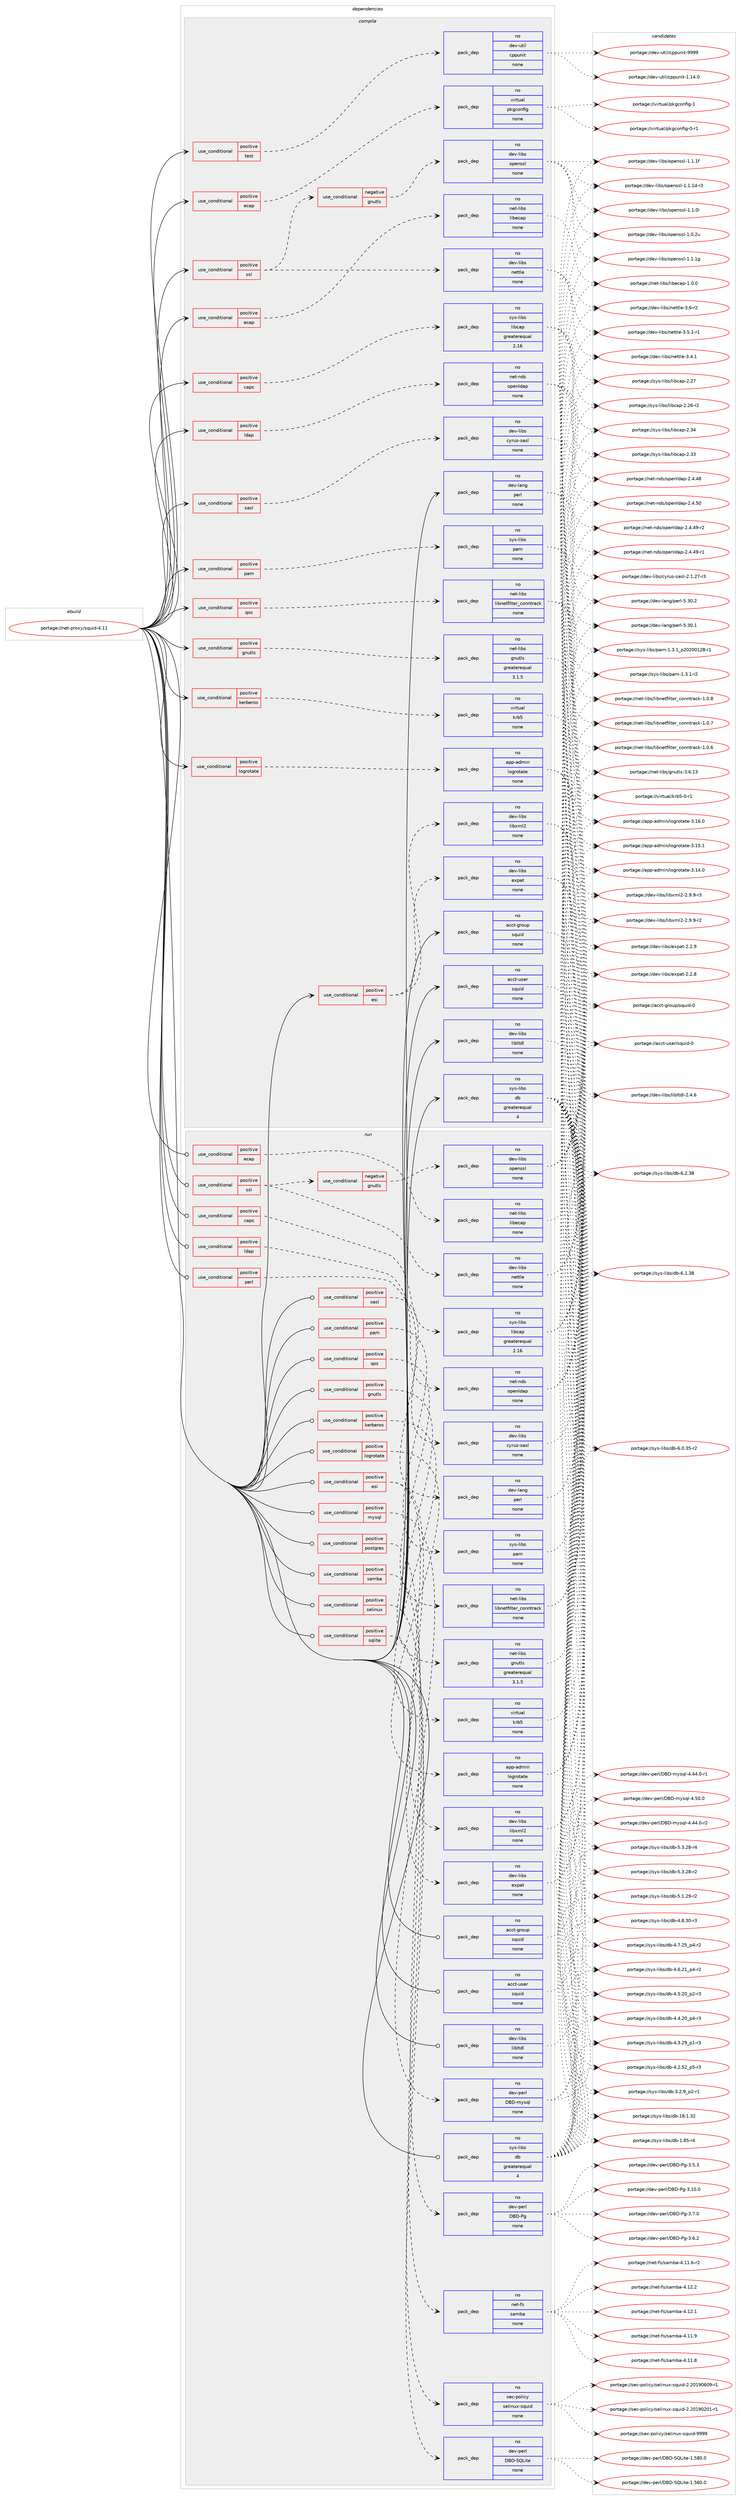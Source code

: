 digraph prolog {

# *************
# Graph options
# *************

newrank=true;
concentrate=true;
compound=true;
graph [rankdir=LR,fontname=Helvetica,fontsize=10,ranksep=1.5];#, ranksep=2.5, nodesep=0.2];
edge  [arrowhead=vee];
node  [fontname=Helvetica,fontsize=10];

# **********
# The ebuild
# **********

subgraph cluster_leftcol {
color=gray;
rank=same;
label=<<i>ebuild</i>>;
id [label="portage://net-proxy/squid-4.11", color=red, width=4, href="../net-proxy/squid-4.11.svg"];
}

# ****************
# The dependencies
# ****************

subgraph cluster_midcol {
color=gray;
label=<<i>dependencies</i>>;
subgraph cluster_compile {
fillcolor="#eeeeee";
style=filled;
label=<<i>compile</i>>;
subgraph cond911 {
dependency7252 [label=<<TABLE BORDER="0" CELLBORDER="1" CELLSPACING="0" CELLPADDING="4"><TR><TD ROWSPAN="3" CELLPADDING="10">use_conditional</TD></TR><TR><TD>positive</TD></TR><TR><TD>caps</TD></TR></TABLE>>, shape=none, color=red];
subgraph pack6237 {
dependency7253 [label=<<TABLE BORDER="0" CELLBORDER="1" CELLSPACING="0" CELLPADDING="4" WIDTH="220"><TR><TD ROWSPAN="6" CELLPADDING="30">pack_dep</TD></TR><TR><TD WIDTH="110">no</TD></TR><TR><TD>sys-libs</TD></TR><TR><TD>libcap</TD></TR><TR><TD>greaterequal</TD></TR><TR><TD>2.16</TD></TR></TABLE>>, shape=none, color=blue];
}
dependency7252:e -> dependency7253:w [weight=20,style="dashed",arrowhead="vee"];
}
id:e -> dependency7252:w [weight=20,style="solid",arrowhead="vee"];
subgraph cond912 {
dependency7254 [label=<<TABLE BORDER="0" CELLBORDER="1" CELLSPACING="0" CELLPADDING="4"><TR><TD ROWSPAN="3" CELLPADDING="10">use_conditional</TD></TR><TR><TD>positive</TD></TR><TR><TD>ecap</TD></TR></TABLE>>, shape=none, color=red];
subgraph pack6238 {
dependency7255 [label=<<TABLE BORDER="0" CELLBORDER="1" CELLSPACING="0" CELLPADDING="4" WIDTH="220"><TR><TD ROWSPAN="6" CELLPADDING="30">pack_dep</TD></TR><TR><TD WIDTH="110">no</TD></TR><TR><TD>net-libs</TD></TR><TR><TD>libecap</TD></TR><TR><TD>none</TD></TR><TR><TD></TD></TR></TABLE>>, shape=none, color=blue];
}
dependency7254:e -> dependency7255:w [weight=20,style="dashed",arrowhead="vee"];
}
id:e -> dependency7254:w [weight=20,style="solid",arrowhead="vee"];
subgraph cond913 {
dependency7256 [label=<<TABLE BORDER="0" CELLBORDER="1" CELLSPACING="0" CELLPADDING="4"><TR><TD ROWSPAN="3" CELLPADDING="10">use_conditional</TD></TR><TR><TD>positive</TD></TR><TR><TD>ecap</TD></TR></TABLE>>, shape=none, color=red];
subgraph pack6239 {
dependency7257 [label=<<TABLE BORDER="0" CELLBORDER="1" CELLSPACING="0" CELLPADDING="4" WIDTH="220"><TR><TD ROWSPAN="6" CELLPADDING="30">pack_dep</TD></TR><TR><TD WIDTH="110">no</TD></TR><TR><TD>virtual</TD></TR><TR><TD>pkgconfig</TD></TR><TR><TD>none</TD></TR><TR><TD></TD></TR></TABLE>>, shape=none, color=blue];
}
dependency7256:e -> dependency7257:w [weight=20,style="dashed",arrowhead="vee"];
}
id:e -> dependency7256:w [weight=20,style="solid",arrowhead="vee"];
subgraph cond914 {
dependency7258 [label=<<TABLE BORDER="0" CELLBORDER="1" CELLSPACING="0" CELLPADDING="4"><TR><TD ROWSPAN="3" CELLPADDING="10">use_conditional</TD></TR><TR><TD>positive</TD></TR><TR><TD>esi</TD></TR></TABLE>>, shape=none, color=red];
subgraph pack6240 {
dependency7259 [label=<<TABLE BORDER="0" CELLBORDER="1" CELLSPACING="0" CELLPADDING="4" WIDTH="220"><TR><TD ROWSPAN="6" CELLPADDING="30">pack_dep</TD></TR><TR><TD WIDTH="110">no</TD></TR><TR><TD>dev-libs</TD></TR><TR><TD>expat</TD></TR><TR><TD>none</TD></TR><TR><TD></TD></TR></TABLE>>, shape=none, color=blue];
}
dependency7258:e -> dependency7259:w [weight=20,style="dashed",arrowhead="vee"];
subgraph pack6241 {
dependency7260 [label=<<TABLE BORDER="0" CELLBORDER="1" CELLSPACING="0" CELLPADDING="4" WIDTH="220"><TR><TD ROWSPAN="6" CELLPADDING="30">pack_dep</TD></TR><TR><TD WIDTH="110">no</TD></TR><TR><TD>dev-libs</TD></TR><TR><TD>libxml2</TD></TR><TR><TD>none</TD></TR><TR><TD></TD></TR></TABLE>>, shape=none, color=blue];
}
dependency7258:e -> dependency7260:w [weight=20,style="dashed",arrowhead="vee"];
}
id:e -> dependency7258:w [weight=20,style="solid",arrowhead="vee"];
subgraph cond915 {
dependency7261 [label=<<TABLE BORDER="0" CELLBORDER="1" CELLSPACING="0" CELLPADDING="4"><TR><TD ROWSPAN="3" CELLPADDING="10">use_conditional</TD></TR><TR><TD>positive</TD></TR><TR><TD>gnutls</TD></TR></TABLE>>, shape=none, color=red];
subgraph pack6242 {
dependency7262 [label=<<TABLE BORDER="0" CELLBORDER="1" CELLSPACING="0" CELLPADDING="4" WIDTH="220"><TR><TD ROWSPAN="6" CELLPADDING="30">pack_dep</TD></TR><TR><TD WIDTH="110">no</TD></TR><TR><TD>net-libs</TD></TR><TR><TD>gnutls</TD></TR><TR><TD>greaterequal</TD></TR><TR><TD>3.1.5</TD></TR></TABLE>>, shape=none, color=blue];
}
dependency7261:e -> dependency7262:w [weight=20,style="dashed",arrowhead="vee"];
}
id:e -> dependency7261:w [weight=20,style="solid",arrowhead="vee"];
subgraph cond916 {
dependency7263 [label=<<TABLE BORDER="0" CELLBORDER="1" CELLSPACING="0" CELLPADDING="4"><TR><TD ROWSPAN="3" CELLPADDING="10">use_conditional</TD></TR><TR><TD>positive</TD></TR><TR><TD>kerberos</TD></TR></TABLE>>, shape=none, color=red];
subgraph pack6243 {
dependency7264 [label=<<TABLE BORDER="0" CELLBORDER="1" CELLSPACING="0" CELLPADDING="4" WIDTH="220"><TR><TD ROWSPAN="6" CELLPADDING="30">pack_dep</TD></TR><TR><TD WIDTH="110">no</TD></TR><TR><TD>virtual</TD></TR><TR><TD>krb5</TD></TR><TR><TD>none</TD></TR><TR><TD></TD></TR></TABLE>>, shape=none, color=blue];
}
dependency7263:e -> dependency7264:w [weight=20,style="dashed",arrowhead="vee"];
}
id:e -> dependency7263:w [weight=20,style="solid",arrowhead="vee"];
subgraph cond917 {
dependency7265 [label=<<TABLE BORDER="0" CELLBORDER="1" CELLSPACING="0" CELLPADDING="4"><TR><TD ROWSPAN="3" CELLPADDING="10">use_conditional</TD></TR><TR><TD>positive</TD></TR><TR><TD>ldap</TD></TR></TABLE>>, shape=none, color=red];
subgraph pack6244 {
dependency7266 [label=<<TABLE BORDER="0" CELLBORDER="1" CELLSPACING="0" CELLPADDING="4" WIDTH="220"><TR><TD ROWSPAN="6" CELLPADDING="30">pack_dep</TD></TR><TR><TD WIDTH="110">no</TD></TR><TR><TD>net-nds</TD></TR><TR><TD>openldap</TD></TR><TR><TD>none</TD></TR><TR><TD></TD></TR></TABLE>>, shape=none, color=blue];
}
dependency7265:e -> dependency7266:w [weight=20,style="dashed",arrowhead="vee"];
}
id:e -> dependency7265:w [weight=20,style="solid",arrowhead="vee"];
subgraph cond918 {
dependency7267 [label=<<TABLE BORDER="0" CELLBORDER="1" CELLSPACING="0" CELLPADDING="4"><TR><TD ROWSPAN="3" CELLPADDING="10">use_conditional</TD></TR><TR><TD>positive</TD></TR><TR><TD>logrotate</TD></TR></TABLE>>, shape=none, color=red];
subgraph pack6245 {
dependency7268 [label=<<TABLE BORDER="0" CELLBORDER="1" CELLSPACING="0" CELLPADDING="4" WIDTH="220"><TR><TD ROWSPAN="6" CELLPADDING="30">pack_dep</TD></TR><TR><TD WIDTH="110">no</TD></TR><TR><TD>app-admin</TD></TR><TR><TD>logrotate</TD></TR><TR><TD>none</TD></TR><TR><TD></TD></TR></TABLE>>, shape=none, color=blue];
}
dependency7267:e -> dependency7268:w [weight=20,style="dashed",arrowhead="vee"];
}
id:e -> dependency7267:w [weight=20,style="solid",arrowhead="vee"];
subgraph cond919 {
dependency7269 [label=<<TABLE BORDER="0" CELLBORDER="1" CELLSPACING="0" CELLPADDING="4"><TR><TD ROWSPAN="3" CELLPADDING="10">use_conditional</TD></TR><TR><TD>positive</TD></TR><TR><TD>pam</TD></TR></TABLE>>, shape=none, color=red];
subgraph pack6246 {
dependency7270 [label=<<TABLE BORDER="0" CELLBORDER="1" CELLSPACING="0" CELLPADDING="4" WIDTH="220"><TR><TD ROWSPAN="6" CELLPADDING="30">pack_dep</TD></TR><TR><TD WIDTH="110">no</TD></TR><TR><TD>sys-libs</TD></TR><TR><TD>pam</TD></TR><TR><TD>none</TD></TR><TR><TD></TD></TR></TABLE>>, shape=none, color=blue];
}
dependency7269:e -> dependency7270:w [weight=20,style="dashed",arrowhead="vee"];
}
id:e -> dependency7269:w [weight=20,style="solid",arrowhead="vee"];
subgraph cond920 {
dependency7271 [label=<<TABLE BORDER="0" CELLBORDER="1" CELLSPACING="0" CELLPADDING="4"><TR><TD ROWSPAN="3" CELLPADDING="10">use_conditional</TD></TR><TR><TD>positive</TD></TR><TR><TD>qos</TD></TR></TABLE>>, shape=none, color=red];
subgraph pack6247 {
dependency7272 [label=<<TABLE BORDER="0" CELLBORDER="1" CELLSPACING="0" CELLPADDING="4" WIDTH="220"><TR><TD ROWSPAN="6" CELLPADDING="30">pack_dep</TD></TR><TR><TD WIDTH="110">no</TD></TR><TR><TD>net-libs</TD></TR><TR><TD>libnetfilter_conntrack</TD></TR><TR><TD>none</TD></TR><TR><TD></TD></TR></TABLE>>, shape=none, color=blue];
}
dependency7271:e -> dependency7272:w [weight=20,style="dashed",arrowhead="vee"];
}
id:e -> dependency7271:w [weight=20,style="solid",arrowhead="vee"];
subgraph cond921 {
dependency7273 [label=<<TABLE BORDER="0" CELLBORDER="1" CELLSPACING="0" CELLPADDING="4"><TR><TD ROWSPAN="3" CELLPADDING="10">use_conditional</TD></TR><TR><TD>positive</TD></TR><TR><TD>sasl</TD></TR></TABLE>>, shape=none, color=red];
subgraph pack6248 {
dependency7274 [label=<<TABLE BORDER="0" CELLBORDER="1" CELLSPACING="0" CELLPADDING="4" WIDTH="220"><TR><TD ROWSPAN="6" CELLPADDING="30">pack_dep</TD></TR><TR><TD WIDTH="110">no</TD></TR><TR><TD>dev-libs</TD></TR><TR><TD>cyrus-sasl</TD></TR><TR><TD>none</TD></TR><TR><TD></TD></TR></TABLE>>, shape=none, color=blue];
}
dependency7273:e -> dependency7274:w [weight=20,style="dashed",arrowhead="vee"];
}
id:e -> dependency7273:w [weight=20,style="solid",arrowhead="vee"];
subgraph cond922 {
dependency7275 [label=<<TABLE BORDER="0" CELLBORDER="1" CELLSPACING="0" CELLPADDING="4"><TR><TD ROWSPAN="3" CELLPADDING="10">use_conditional</TD></TR><TR><TD>positive</TD></TR><TR><TD>ssl</TD></TR></TABLE>>, shape=none, color=red];
subgraph cond923 {
dependency7276 [label=<<TABLE BORDER="0" CELLBORDER="1" CELLSPACING="0" CELLPADDING="4"><TR><TD ROWSPAN="3" CELLPADDING="10">use_conditional</TD></TR><TR><TD>negative</TD></TR><TR><TD>gnutls</TD></TR></TABLE>>, shape=none, color=red];
subgraph pack6249 {
dependency7277 [label=<<TABLE BORDER="0" CELLBORDER="1" CELLSPACING="0" CELLPADDING="4" WIDTH="220"><TR><TD ROWSPAN="6" CELLPADDING="30">pack_dep</TD></TR><TR><TD WIDTH="110">no</TD></TR><TR><TD>dev-libs</TD></TR><TR><TD>openssl</TD></TR><TR><TD>none</TD></TR><TR><TD></TD></TR></TABLE>>, shape=none, color=blue];
}
dependency7276:e -> dependency7277:w [weight=20,style="dashed",arrowhead="vee"];
}
dependency7275:e -> dependency7276:w [weight=20,style="dashed",arrowhead="vee"];
subgraph pack6250 {
dependency7278 [label=<<TABLE BORDER="0" CELLBORDER="1" CELLSPACING="0" CELLPADDING="4" WIDTH="220"><TR><TD ROWSPAN="6" CELLPADDING="30">pack_dep</TD></TR><TR><TD WIDTH="110">no</TD></TR><TR><TD>dev-libs</TD></TR><TR><TD>nettle</TD></TR><TR><TD>none</TD></TR><TR><TD></TD></TR></TABLE>>, shape=none, color=blue];
}
dependency7275:e -> dependency7278:w [weight=20,style="dashed",arrowhead="vee"];
}
id:e -> dependency7275:w [weight=20,style="solid",arrowhead="vee"];
subgraph cond924 {
dependency7279 [label=<<TABLE BORDER="0" CELLBORDER="1" CELLSPACING="0" CELLPADDING="4"><TR><TD ROWSPAN="3" CELLPADDING="10">use_conditional</TD></TR><TR><TD>positive</TD></TR><TR><TD>test</TD></TR></TABLE>>, shape=none, color=red];
subgraph pack6251 {
dependency7280 [label=<<TABLE BORDER="0" CELLBORDER="1" CELLSPACING="0" CELLPADDING="4" WIDTH="220"><TR><TD ROWSPAN="6" CELLPADDING="30">pack_dep</TD></TR><TR><TD WIDTH="110">no</TD></TR><TR><TD>dev-util</TD></TR><TR><TD>cppunit</TD></TR><TR><TD>none</TD></TR><TR><TD></TD></TR></TABLE>>, shape=none, color=blue];
}
dependency7279:e -> dependency7280:w [weight=20,style="dashed",arrowhead="vee"];
}
id:e -> dependency7279:w [weight=20,style="solid",arrowhead="vee"];
subgraph pack6252 {
dependency7281 [label=<<TABLE BORDER="0" CELLBORDER="1" CELLSPACING="0" CELLPADDING="4" WIDTH="220"><TR><TD ROWSPAN="6" CELLPADDING="30">pack_dep</TD></TR><TR><TD WIDTH="110">no</TD></TR><TR><TD>acct-group</TD></TR><TR><TD>squid</TD></TR><TR><TD>none</TD></TR><TR><TD></TD></TR></TABLE>>, shape=none, color=blue];
}
id:e -> dependency7281:w [weight=20,style="solid",arrowhead="vee"];
subgraph pack6253 {
dependency7282 [label=<<TABLE BORDER="0" CELLBORDER="1" CELLSPACING="0" CELLPADDING="4" WIDTH="220"><TR><TD ROWSPAN="6" CELLPADDING="30">pack_dep</TD></TR><TR><TD WIDTH="110">no</TD></TR><TR><TD>acct-user</TD></TR><TR><TD>squid</TD></TR><TR><TD>none</TD></TR><TR><TD></TD></TR></TABLE>>, shape=none, color=blue];
}
id:e -> dependency7282:w [weight=20,style="solid",arrowhead="vee"];
subgraph pack6254 {
dependency7283 [label=<<TABLE BORDER="0" CELLBORDER="1" CELLSPACING="0" CELLPADDING="4" WIDTH="220"><TR><TD ROWSPAN="6" CELLPADDING="30">pack_dep</TD></TR><TR><TD WIDTH="110">no</TD></TR><TR><TD>dev-lang</TD></TR><TR><TD>perl</TD></TR><TR><TD>none</TD></TR><TR><TD></TD></TR></TABLE>>, shape=none, color=blue];
}
id:e -> dependency7283:w [weight=20,style="solid",arrowhead="vee"];
subgraph pack6255 {
dependency7284 [label=<<TABLE BORDER="0" CELLBORDER="1" CELLSPACING="0" CELLPADDING="4" WIDTH="220"><TR><TD ROWSPAN="6" CELLPADDING="30">pack_dep</TD></TR><TR><TD WIDTH="110">no</TD></TR><TR><TD>dev-libs</TD></TR><TR><TD>libltdl</TD></TR><TR><TD>none</TD></TR><TR><TD></TD></TR></TABLE>>, shape=none, color=blue];
}
id:e -> dependency7284:w [weight=20,style="solid",arrowhead="vee"];
subgraph pack6256 {
dependency7285 [label=<<TABLE BORDER="0" CELLBORDER="1" CELLSPACING="0" CELLPADDING="4" WIDTH="220"><TR><TD ROWSPAN="6" CELLPADDING="30">pack_dep</TD></TR><TR><TD WIDTH="110">no</TD></TR><TR><TD>sys-libs</TD></TR><TR><TD>db</TD></TR><TR><TD>greaterequal</TD></TR><TR><TD>4</TD></TR></TABLE>>, shape=none, color=blue];
}
id:e -> dependency7285:w [weight=20,style="solid",arrowhead="vee"];
}
subgraph cluster_compileandrun {
fillcolor="#eeeeee";
style=filled;
label=<<i>compile and run</i>>;
}
subgraph cluster_run {
fillcolor="#eeeeee";
style=filled;
label=<<i>run</i>>;
subgraph cond925 {
dependency7286 [label=<<TABLE BORDER="0" CELLBORDER="1" CELLSPACING="0" CELLPADDING="4"><TR><TD ROWSPAN="3" CELLPADDING="10">use_conditional</TD></TR><TR><TD>positive</TD></TR><TR><TD>caps</TD></TR></TABLE>>, shape=none, color=red];
subgraph pack6257 {
dependency7287 [label=<<TABLE BORDER="0" CELLBORDER="1" CELLSPACING="0" CELLPADDING="4" WIDTH="220"><TR><TD ROWSPAN="6" CELLPADDING="30">pack_dep</TD></TR><TR><TD WIDTH="110">no</TD></TR><TR><TD>sys-libs</TD></TR><TR><TD>libcap</TD></TR><TR><TD>greaterequal</TD></TR><TR><TD>2.16</TD></TR></TABLE>>, shape=none, color=blue];
}
dependency7286:e -> dependency7287:w [weight=20,style="dashed",arrowhead="vee"];
}
id:e -> dependency7286:w [weight=20,style="solid",arrowhead="odot"];
subgraph cond926 {
dependency7288 [label=<<TABLE BORDER="0" CELLBORDER="1" CELLSPACING="0" CELLPADDING="4"><TR><TD ROWSPAN="3" CELLPADDING="10">use_conditional</TD></TR><TR><TD>positive</TD></TR><TR><TD>ecap</TD></TR></TABLE>>, shape=none, color=red];
subgraph pack6258 {
dependency7289 [label=<<TABLE BORDER="0" CELLBORDER="1" CELLSPACING="0" CELLPADDING="4" WIDTH="220"><TR><TD ROWSPAN="6" CELLPADDING="30">pack_dep</TD></TR><TR><TD WIDTH="110">no</TD></TR><TR><TD>net-libs</TD></TR><TR><TD>libecap</TD></TR><TR><TD>none</TD></TR><TR><TD></TD></TR></TABLE>>, shape=none, color=blue];
}
dependency7288:e -> dependency7289:w [weight=20,style="dashed",arrowhead="vee"];
}
id:e -> dependency7288:w [weight=20,style="solid",arrowhead="odot"];
subgraph cond927 {
dependency7290 [label=<<TABLE BORDER="0" CELLBORDER="1" CELLSPACING="0" CELLPADDING="4"><TR><TD ROWSPAN="3" CELLPADDING="10">use_conditional</TD></TR><TR><TD>positive</TD></TR><TR><TD>esi</TD></TR></TABLE>>, shape=none, color=red];
subgraph pack6259 {
dependency7291 [label=<<TABLE BORDER="0" CELLBORDER="1" CELLSPACING="0" CELLPADDING="4" WIDTH="220"><TR><TD ROWSPAN="6" CELLPADDING="30">pack_dep</TD></TR><TR><TD WIDTH="110">no</TD></TR><TR><TD>dev-libs</TD></TR><TR><TD>expat</TD></TR><TR><TD>none</TD></TR><TR><TD></TD></TR></TABLE>>, shape=none, color=blue];
}
dependency7290:e -> dependency7291:w [weight=20,style="dashed",arrowhead="vee"];
subgraph pack6260 {
dependency7292 [label=<<TABLE BORDER="0" CELLBORDER="1" CELLSPACING="0" CELLPADDING="4" WIDTH="220"><TR><TD ROWSPAN="6" CELLPADDING="30">pack_dep</TD></TR><TR><TD WIDTH="110">no</TD></TR><TR><TD>dev-libs</TD></TR><TR><TD>libxml2</TD></TR><TR><TD>none</TD></TR><TR><TD></TD></TR></TABLE>>, shape=none, color=blue];
}
dependency7290:e -> dependency7292:w [weight=20,style="dashed",arrowhead="vee"];
}
id:e -> dependency7290:w [weight=20,style="solid",arrowhead="odot"];
subgraph cond928 {
dependency7293 [label=<<TABLE BORDER="0" CELLBORDER="1" CELLSPACING="0" CELLPADDING="4"><TR><TD ROWSPAN="3" CELLPADDING="10">use_conditional</TD></TR><TR><TD>positive</TD></TR><TR><TD>gnutls</TD></TR></TABLE>>, shape=none, color=red];
subgraph pack6261 {
dependency7294 [label=<<TABLE BORDER="0" CELLBORDER="1" CELLSPACING="0" CELLPADDING="4" WIDTH="220"><TR><TD ROWSPAN="6" CELLPADDING="30">pack_dep</TD></TR><TR><TD WIDTH="110">no</TD></TR><TR><TD>net-libs</TD></TR><TR><TD>gnutls</TD></TR><TR><TD>greaterequal</TD></TR><TR><TD>3.1.5</TD></TR></TABLE>>, shape=none, color=blue];
}
dependency7293:e -> dependency7294:w [weight=20,style="dashed",arrowhead="vee"];
}
id:e -> dependency7293:w [weight=20,style="solid",arrowhead="odot"];
subgraph cond929 {
dependency7295 [label=<<TABLE BORDER="0" CELLBORDER="1" CELLSPACING="0" CELLPADDING="4"><TR><TD ROWSPAN="3" CELLPADDING="10">use_conditional</TD></TR><TR><TD>positive</TD></TR><TR><TD>kerberos</TD></TR></TABLE>>, shape=none, color=red];
subgraph pack6262 {
dependency7296 [label=<<TABLE BORDER="0" CELLBORDER="1" CELLSPACING="0" CELLPADDING="4" WIDTH="220"><TR><TD ROWSPAN="6" CELLPADDING="30">pack_dep</TD></TR><TR><TD WIDTH="110">no</TD></TR><TR><TD>virtual</TD></TR><TR><TD>krb5</TD></TR><TR><TD>none</TD></TR><TR><TD></TD></TR></TABLE>>, shape=none, color=blue];
}
dependency7295:e -> dependency7296:w [weight=20,style="dashed",arrowhead="vee"];
}
id:e -> dependency7295:w [weight=20,style="solid",arrowhead="odot"];
subgraph cond930 {
dependency7297 [label=<<TABLE BORDER="0" CELLBORDER="1" CELLSPACING="0" CELLPADDING="4"><TR><TD ROWSPAN="3" CELLPADDING="10">use_conditional</TD></TR><TR><TD>positive</TD></TR><TR><TD>ldap</TD></TR></TABLE>>, shape=none, color=red];
subgraph pack6263 {
dependency7298 [label=<<TABLE BORDER="0" CELLBORDER="1" CELLSPACING="0" CELLPADDING="4" WIDTH="220"><TR><TD ROWSPAN="6" CELLPADDING="30">pack_dep</TD></TR><TR><TD WIDTH="110">no</TD></TR><TR><TD>net-nds</TD></TR><TR><TD>openldap</TD></TR><TR><TD>none</TD></TR><TR><TD></TD></TR></TABLE>>, shape=none, color=blue];
}
dependency7297:e -> dependency7298:w [weight=20,style="dashed",arrowhead="vee"];
}
id:e -> dependency7297:w [weight=20,style="solid",arrowhead="odot"];
subgraph cond931 {
dependency7299 [label=<<TABLE BORDER="0" CELLBORDER="1" CELLSPACING="0" CELLPADDING="4"><TR><TD ROWSPAN="3" CELLPADDING="10">use_conditional</TD></TR><TR><TD>positive</TD></TR><TR><TD>logrotate</TD></TR></TABLE>>, shape=none, color=red];
subgraph pack6264 {
dependency7300 [label=<<TABLE BORDER="0" CELLBORDER="1" CELLSPACING="0" CELLPADDING="4" WIDTH="220"><TR><TD ROWSPAN="6" CELLPADDING="30">pack_dep</TD></TR><TR><TD WIDTH="110">no</TD></TR><TR><TD>app-admin</TD></TR><TR><TD>logrotate</TD></TR><TR><TD>none</TD></TR><TR><TD></TD></TR></TABLE>>, shape=none, color=blue];
}
dependency7299:e -> dependency7300:w [weight=20,style="dashed",arrowhead="vee"];
}
id:e -> dependency7299:w [weight=20,style="solid",arrowhead="odot"];
subgraph cond932 {
dependency7301 [label=<<TABLE BORDER="0" CELLBORDER="1" CELLSPACING="0" CELLPADDING="4"><TR><TD ROWSPAN="3" CELLPADDING="10">use_conditional</TD></TR><TR><TD>positive</TD></TR><TR><TD>mysql</TD></TR></TABLE>>, shape=none, color=red];
subgraph pack6265 {
dependency7302 [label=<<TABLE BORDER="0" CELLBORDER="1" CELLSPACING="0" CELLPADDING="4" WIDTH="220"><TR><TD ROWSPAN="6" CELLPADDING="30">pack_dep</TD></TR><TR><TD WIDTH="110">no</TD></TR><TR><TD>dev-perl</TD></TR><TR><TD>DBD-mysql</TD></TR><TR><TD>none</TD></TR><TR><TD></TD></TR></TABLE>>, shape=none, color=blue];
}
dependency7301:e -> dependency7302:w [weight=20,style="dashed",arrowhead="vee"];
}
id:e -> dependency7301:w [weight=20,style="solid",arrowhead="odot"];
subgraph cond933 {
dependency7303 [label=<<TABLE BORDER="0" CELLBORDER="1" CELLSPACING="0" CELLPADDING="4"><TR><TD ROWSPAN="3" CELLPADDING="10">use_conditional</TD></TR><TR><TD>positive</TD></TR><TR><TD>pam</TD></TR></TABLE>>, shape=none, color=red];
subgraph pack6266 {
dependency7304 [label=<<TABLE BORDER="0" CELLBORDER="1" CELLSPACING="0" CELLPADDING="4" WIDTH="220"><TR><TD ROWSPAN="6" CELLPADDING="30">pack_dep</TD></TR><TR><TD WIDTH="110">no</TD></TR><TR><TD>sys-libs</TD></TR><TR><TD>pam</TD></TR><TR><TD>none</TD></TR><TR><TD></TD></TR></TABLE>>, shape=none, color=blue];
}
dependency7303:e -> dependency7304:w [weight=20,style="dashed",arrowhead="vee"];
}
id:e -> dependency7303:w [weight=20,style="solid",arrowhead="odot"];
subgraph cond934 {
dependency7305 [label=<<TABLE BORDER="0" CELLBORDER="1" CELLSPACING="0" CELLPADDING="4"><TR><TD ROWSPAN="3" CELLPADDING="10">use_conditional</TD></TR><TR><TD>positive</TD></TR><TR><TD>perl</TD></TR></TABLE>>, shape=none, color=red];
subgraph pack6267 {
dependency7306 [label=<<TABLE BORDER="0" CELLBORDER="1" CELLSPACING="0" CELLPADDING="4" WIDTH="220"><TR><TD ROWSPAN="6" CELLPADDING="30">pack_dep</TD></TR><TR><TD WIDTH="110">no</TD></TR><TR><TD>dev-lang</TD></TR><TR><TD>perl</TD></TR><TR><TD>none</TD></TR><TR><TD></TD></TR></TABLE>>, shape=none, color=blue];
}
dependency7305:e -> dependency7306:w [weight=20,style="dashed",arrowhead="vee"];
}
id:e -> dependency7305:w [weight=20,style="solid",arrowhead="odot"];
subgraph cond935 {
dependency7307 [label=<<TABLE BORDER="0" CELLBORDER="1" CELLSPACING="0" CELLPADDING="4"><TR><TD ROWSPAN="3" CELLPADDING="10">use_conditional</TD></TR><TR><TD>positive</TD></TR><TR><TD>postgres</TD></TR></TABLE>>, shape=none, color=red];
subgraph pack6268 {
dependency7308 [label=<<TABLE BORDER="0" CELLBORDER="1" CELLSPACING="0" CELLPADDING="4" WIDTH="220"><TR><TD ROWSPAN="6" CELLPADDING="30">pack_dep</TD></TR><TR><TD WIDTH="110">no</TD></TR><TR><TD>dev-perl</TD></TR><TR><TD>DBD-Pg</TD></TR><TR><TD>none</TD></TR><TR><TD></TD></TR></TABLE>>, shape=none, color=blue];
}
dependency7307:e -> dependency7308:w [weight=20,style="dashed",arrowhead="vee"];
}
id:e -> dependency7307:w [weight=20,style="solid",arrowhead="odot"];
subgraph cond936 {
dependency7309 [label=<<TABLE BORDER="0" CELLBORDER="1" CELLSPACING="0" CELLPADDING="4"><TR><TD ROWSPAN="3" CELLPADDING="10">use_conditional</TD></TR><TR><TD>positive</TD></TR><TR><TD>qos</TD></TR></TABLE>>, shape=none, color=red];
subgraph pack6269 {
dependency7310 [label=<<TABLE BORDER="0" CELLBORDER="1" CELLSPACING="0" CELLPADDING="4" WIDTH="220"><TR><TD ROWSPAN="6" CELLPADDING="30">pack_dep</TD></TR><TR><TD WIDTH="110">no</TD></TR><TR><TD>net-libs</TD></TR><TR><TD>libnetfilter_conntrack</TD></TR><TR><TD>none</TD></TR><TR><TD></TD></TR></TABLE>>, shape=none, color=blue];
}
dependency7309:e -> dependency7310:w [weight=20,style="dashed",arrowhead="vee"];
}
id:e -> dependency7309:w [weight=20,style="solid",arrowhead="odot"];
subgraph cond937 {
dependency7311 [label=<<TABLE BORDER="0" CELLBORDER="1" CELLSPACING="0" CELLPADDING="4"><TR><TD ROWSPAN="3" CELLPADDING="10">use_conditional</TD></TR><TR><TD>positive</TD></TR><TR><TD>samba</TD></TR></TABLE>>, shape=none, color=red];
subgraph pack6270 {
dependency7312 [label=<<TABLE BORDER="0" CELLBORDER="1" CELLSPACING="0" CELLPADDING="4" WIDTH="220"><TR><TD ROWSPAN="6" CELLPADDING="30">pack_dep</TD></TR><TR><TD WIDTH="110">no</TD></TR><TR><TD>net-fs</TD></TR><TR><TD>samba</TD></TR><TR><TD>none</TD></TR><TR><TD></TD></TR></TABLE>>, shape=none, color=blue];
}
dependency7311:e -> dependency7312:w [weight=20,style="dashed",arrowhead="vee"];
}
id:e -> dependency7311:w [weight=20,style="solid",arrowhead="odot"];
subgraph cond938 {
dependency7313 [label=<<TABLE BORDER="0" CELLBORDER="1" CELLSPACING="0" CELLPADDING="4"><TR><TD ROWSPAN="3" CELLPADDING="10">use_conditional</TD></TR><TR><TD>positive</TD></TR><TR><TD>sasl</TD></TR></TABLE>>, shape=none, color=red];
subgraph pack6271 {
dependency7314 [label=<<TABLE BORDER="0" CELLBORDER="1" CELLSPACING="0" CELLPADDING="4" WIDTH="220"><TR><TD ROWSPAN="6" CELLPADDING="30">pack_dep</TD></TR><TR><TD WIDTH="110">no</TD></TR><TR><TD>dev-libs</TD></TR><TR><TD>cyrus-sasl</TD></TR><TR><TD>none</TD></TR><TR><TD></TD></TR></TABLE>>, shape=none, color=blue];
}
dependency7313:e -> dependency7314:w [weight=20,style="dashed",arrowhead="vee"];
}
id:e -> dependency7313:w [weight=20,style="solid",arrowhead="odot"];
subgraph cond939 {
dependency7315 [label=<<TABLE BORDER="0" CELLBORDER="1" CELLSPACING="0" CELLPADDING="4"><TR><TD ROWSPAN="3" CELLPADDING="10">use_conditional</TD></TR><TR><TD>positive</TD></TR><TR><TD>selinux</TD></TR></TABLE>>, shape=none, color=red];
subgraph pack6272 {
dependency7316 [label=<<TABLE BORDER="0" CELLBORDER="1" CELLSPACING="0" CELLPADDING="4" WIDTH="220"><TR><TD ROWSPAN="6" CELLPADDING="30">pack_dep</TD></TR><TR><TD WIDTH="110">no</TD></TR><TR><TD>sec-policy</TD></TR><TR><TD>selinux-squid</TD></TR><TR><TD>none</TD></TR><TR><TD></TD></TR></TABLE>>, shape=none, color=blue];
}
dependency7315:e -> dependency7316:w [weight=20,style="dashed",arrowhead="vee"];
}
id:e -> dependency7315:w [weight=20,style="solid",arrowhead="odot"];
subgraph cond940 {
dependency7317 [label=<<TABLE BORDER="0" CELLBORDER="1" CELLSPACING="0" CELLPADDING="4"><TR><TD ROWSPAN="3" CELLPADDING="10">use_conditional</TD></TR><TR><TD>positive</TD></TR><TR><TD>sqlite</TD></TR></TABLE>>, shape=none, color=red];
subgraph pack6273 {
dependency7318 [label=<<TABLE BORDER="0" CELLBORDER="1" CELLSPACING="0" CELLPADDING="4" WIDTH="220"><TR><TD ROWSPAN="6" CELLPADDING="30">pack_dep</TD></TR><TR><TD WIDTH="110">no</TD></TR><TR><TD>dev-perl</TD></TR><TR><TD>DBD-SQLite</TD></TR><TR><TD>none</TD></TR><TR><TD></TD></TR></TABLE>>, shape=none, color=blue];
}
dependency7317:e -> dependency7318:w [weight=20,style="dashed",arrowhead="vee"];
}
id:e -> dependency7317:w [weight=20,style="solid",arrowhead="odot"];
subgraph cond941 {
dependency7319 [label=<<TABLE BORDER="0" CELLBORDER="1" CELLSPACING="0" CELLPADDING="4"><TR><TD ROWSPAN="3" CELLPADDING="10">use_conditional</TD></TR><TR><TD>positive</TD></TR><TR><TD>ssl</TD></TR></TABLE>>, shape=none, color=red];
subgraph cond942 {
dependency7320 [label=<<TABLE BORDER="0" CELLBORDER="1" CELLSPACING="0" CELLPADDING="4"><TR><TD ROWSPAN="3" CELLPADDING="10">use_conditional</TD></TR><TR><TD>negative</TD></TR><TR><TD>gnutls</TD></TR></TABLE>>, shape=none, color=red];
subgraph pack6274 {
dependency7321 [label=<<TABLE BORDER="0" CELLBORDER="1" CELLSPACING="0" CELLPADDING="4" WIDTH="220"><TR><TD ROWSPAN="6" CELLPADDING="30">pack_dep</TD></TR><TR><TD WIDTH="110">no</TD></TR><TR><TD>dev-libs</TD></TR><TR><TD>openssl</TD></TR><TR><TD>none</TD></TR><TR><TD></TD></TR></TABLE>>, shape=none, color=blue];
}
dependency7320:e -> dependency7321:w [weight=20,style="dashed",arrowhead="vee"];
}
dependency7319:e -> dependency7320:w [weight=20,style="dashed",arrowhead="vee"];
subgraph pack6275 {
dependency7322 [label=<<TABLE BORDER="0" CELLBORDER="1" CELLSPACING="0" CELLPADDING="4" WIDTH="220"><TR><TD ROWSPAN="6" CELLPADDING="30">pack_dep</TD></TR><TR><TD WIDTH="110">no</TD></TR><TR><TD>dev-libs</TD></TR><TR><TD>nettle</TD></TR><TR><TD>none</TD></TR><TR><TD></TD></TR></TABLE>>, shape=none, color=blue];
}
dependency7319:e -> dependency7322:w [weight=20,style="dashed",arrowhead="vee"];
}
id:e -> dependency7319:w [weight=20,style="solid",arrowhead="odot"];
subgraph pack6276 {
dependency7323 [label=<<TABLE BORDER="0" CELLBORDER="1" CELLSPACING="0" CELLPADDING="4" WIDTH="220"><TR><TD ROWSPAN="6" CELLPADDING="30">pack_dep</TD></TR><TR><TD WIDTH="110">no</TD></TR><TR><TD>acct-group</TD></TR><TR><TD>squid</TD></TR><TR><TD>none</TD></TR><TR><TD></TD></TR></TABLE>>, shape=none, color=blue];
}
id:e -> dependency7323:w [weight=20,style="solid",arrowhead="odot"];
subgraph pack6277 {
dependency7324 [label=<<TABLE BORDER="0" CELLBORDER="1" CELLSPACING="0" CELLPADDING="4" WIDTH="220"><TR><TD ROWSPAN="6" CELLPADDING="30">pack_dep</TD></TR><TR><TD WIDTH="110">no</TD></TR><TR><TD>acct-user</TD></TR><TR><TD>squid</TD></TR><TR><TD>none</TD></TR><TR><TD></TD></TR></TABLE>>, shape=none, color=blue];
}
id:e -> dependency7324:w [weight=20,style="solid",arrowhead="odot"];
subgraph pack6278 {
dependency7325 [label=<<TABLE BORDER="0" CELLBORDER="1" CELLSPACING="0" CELLPADDING="4" WIDTH="220"><TR><TD ROWSPAN="6" CELLPADDING="30">pack_dep</TD></TR><TR><TD WIDTH="110">no</TD></TR><TR><TD>dev-libs</TD></TR><TR><TD>libltdl</TD></TR><TR><TD>none</TD></TR><TR><TD></TD></TR></TABLE>>, shape=none, color=blue];
}
id:e -> dependency7325:w [weight=20,style="solid",arrowhead="odot"];
subgraph pack6279 {
dependency7326 [label=<<TABLE BORDER="0" CELLBORDER="1" CELLSPACING="0" CELLPADDING="4" WIDTH="220"><TR><TD ROWSPAN="6" CELLPADDING="30">pack_dep</TD></TR><TR><TD WIDTH="110">no</TD></TR><TR><TD>sys-libs</TD></TR><TR><TD>db</TD></TR><TR><TD>greaterequal</TD></TR><TR><TD>4</TD></TR></TABLE>>, shape=none, color=blue];
}
id:e -> dependency7326:w [weight=20,style="solid",arrowhead="odot"];
}
}

# **************
# The candidates
# **************

subgraph cluster_choices {
rank=same;
color=gray;
label=<<i>candidates</i>>;

subgraph choice6237 {
color=black;
nodesep=1;
choice1151211154510810598115471081059899971124550465152 [label="portage://sys-libs/libcap-2.34", color=red, width=4,href="../sys-libs/libcap-2.34.svg"];
choice1151211154510810598115471081059899971124550465151 [label="portage://sys-libs/libcap-2.33", color=red, width=4,href="../sys-libs/libcap-2.33.svg"];
choice1151211154510810598115471081059899971124550465055 [label="portage://sys-libs/libcap-2.27", color=red, width=4,href="../sys-libs/libcap-2.27.svg"];
choice11512111545108105981154710810598999711245504650544511450 [label="portage://sys-libs/libcap-2.26-r2", color=red, width=4,href="../sys-libs/libcap-2.26-r2.svg"];
dependency7253:e -> choice1151211154510810598115471081059899971124550465152:w [style=dotted,weight="100"];
dependency7253:e -> choice1151211154510810598115471081059899971124550465151:w [style=dotted,weight="100"];
dependency7253:e -> choice1151211154510810598115471081059899971124550465055:w [style=dotted,weight="100"];
dependency7253:e -> choice11512111545108105981154710810598999711245504650544511450:w [style=dotted,weight="100"];
}
subgraph choice6238 {
color=black;
nodesep=1;
choice110101116451081059811547108105981019997112454946484648 [label="portage://net-libs/libecap-1.0.0", color=red, width=4,href="../net-libs/libecap-1.0.0.svg"];
dependency7255:e -> choice110101116451081059811547108105981019997112454946484648:w [style=dotted,weight="100"];
}
subgraph choice6239 {
color=black;
nodesep=1;
choice1181051141161179710847112107103991111101021051034549 [label="portage://virtual/pkgconfig-1", color=red, width=4,href="../virtual/pkgconfig-1.svg"];
choice11810511411611797108471121071039911111010210510345484511449 [label="portage://virtual/pkgconfig-0-r1", color=red, width=4,href="../virtual/pkgconfig-0-r1.svg"];
dependency7257:e -> choice1181051141161179710847112107103991111101021051034549:w [style=dotted,weight="100"];
dependency7257:e -> choice11810511411611797108471121071039911111010210510345484511449:w [style=dotted,weight="100"];
}
subgraph choice6240 {
color=black;
nodesep=1;
choice10010111845108105981154710112011297116455046504657 [label="portage://dev-libs/expat-2.2.9", color=red, width=4,href="../dev-libs/expat-2.2.9.svg"];
choice10010111845108105981154710112011297116455046504656 [label="portage://dev-libs/expat-2.2.8", color=red, width=4,href="../dev-libs/expat-2.2.8.svg"];
dependency7259:e -> choice10010111845108105981154710112011297116455046504657:w [style=dotted,weight="100"];
dependency7259:e -> choice10010111845108105981154710112011297116455046504656:w [style=dotted,weight="100"];
}
subgraph choice6241 {
color=black;
nodesep=1;
choice10010111845108105981154710810598120109108504550465746574511451 [label="portage://dev-libs/libxml2-2.9.9-r3", color=red, width=4,href="../dev-libs/libxml2-2.9.9-r3.svg"];
choice10010111845108105981154710810598120109108504550465746574511450 [label="portage://dev-libs/libxml2-2.9.9-r2", color=red, width=4,href="../dev-libs/libxml2-2.9.9-r2.svg"];
dependency7260:e -> choice10010111845108105981154710810598120109108504550465746574511451:w [style=dotted,weight="100"];
dependency7260:e -> choice10010111845108105981154710810598120109108504550465746574511450:w [style=dotted,weight="100"];
}
subgraph choice6242 {
color=black;
nodesep=1;
choice11010111645108105981154710311011711610811545514654464951 [label="portage://net-libs/gnutls-3.6.13", color=red, width=4,href="../net-libs/gnutls-3.6.13.svg"];
dependency7262:e -> choice11010111645108105981154710311011711610811545514654464951:w [style=dotted,weight="100"];
}
subgraph choice6243 {
color=black;
nodesep=1;
choice1181051141161179710847107114985345484511449 [label="portage://virtual/krb5-0-r1", color=red, width=4,href="../virtual/krb5-0-r1.svg"];
dependency7264:e -> choice1181051141161179710847107114985345484511449:w [style=dotted,weight="100"];
}
subgraph choice6244 {
color=black;
nodesep=1;
choice11010111645110100115471111121011101081009711245504652465348 [label="portage://net-nds/openldap-2.4.50", color=red, width=4,href="../net-nds/openldap-2.4.50.svg"];
choice110101116451101001154711111210111010810097112455046524652574511450 [label="portage://net-nds/openldap-2.4.49-r2", color=red, width=4,href="../net-nds/openldap-2.4.49-r2.svg"];
choice110101116451101001154711111210111010810097112455046524652574511449 [label="portage://net-nds/openldap-2.4.49-r1", color=red, width=4,href="../net-nds/openldap-2.4.49-r1.svg"];
choice11010111645110100115471111121011101081009711245504652465256 [label="portage://net-nds/openldap-2.4.48", color=red, width=4,href="../net-nds/openldap-2.4.48.svg"];
dependency7266:e -> choice11010111645110100115471111121011101081009711245504652465348:w [style=dotted,weight="100"];
dependency7266:e -> choice110101116451101001154711111210111010810097112455046524652574511450:w [style=dotted,weight="100"];
dependency7266:e -> choice110101116451101001154711111210111010810097112455046524652574511449:w [style=dotted,weight="100"];
dependency7266:e -> choice11010111645110100115471111121011101081009711245504652465256:w [style=dotted,weight="100"];
}
subgraph choice6245 {
color=black;
nodesep=1;
choice971121124597100109105110471081111031141111169711610145514649544648 [label="portage://app-admin/logrotate-3.16.0", color=red, width=4,href="../app-admin/logrotate-3.16.0.svg"];
choice971121124597100109105110471081111031141111169711610145514649534649 [label="portage://app-admin/logrotate-3.15.1", color=red, width=4,href="../app-admin/logrotate-3.15.1.svg"];
choice971121124597100109105110471081111031141111169711610145514649524648 [label="portage://app-admin/logrotate-3.14.0", color=red, width=4,href="../app-admin/logrotate-3.14.0.svg"];
dependency7268:e -> choice971121124597100109105110471081111031141111169711610145514649544648:w [style=dotted,weight="100"];
dependency7268:e -> choice971121124597100109105110471081111031141111169711610145514649534649:w [style=dotted,weight="100"];
dependency7268:e -> choice971121124597100109105110471081111031141111169711610145514649524648:w [style=dotted,weight="100"];
}
subgraph choice6246 {
color=black;
nodesep=1;
choice115121115451081059811547112971094549465146499511250485048484950564511449 [label="portage://sys-libs/pam-1.3.1_p20200128-r1", color=red, width=4,href="../sys-libs/pam-1.3.1_p20200128-r1.svg"];
choice115121115451081059811547112971094549465146494511450 [label="portage://sys-libs/pam-1.3.1-r2", color=red, width=4,href="../sys-libs/pam-1.3.1-r2.svg"];
dependency7270:e -> choice115121115451081059811547112971094549465146499511250485048484950564511449:w [style=dotted,weight="100"];
dependency7270:e -> choice115121115451081059811547112971094549465146494511450:w [style=dotted,weight="100"];
}
subgraph choice6247 {
color=black;
nodesep=1;
choice1101011164510810598115471081059811010111610210510811610111495991111101101161149799107454946484656 [label="portage://net-libs/libnetfilter_conntrack-1.0.8", color=red, width=4,href="../net-libs/libnetfilter_conntrack-1.0.8.svg"];
choice1101011164510810598115471081059811010111610210510811610111495991111101101161149799107454946484655 [label="portage://net-libs/libnetfilter_conntrack-1.0.7", color=red, width=4,href="../net-libs/libnetfilter_conntrack-1.0.7.svg"];
choice1101011164510810598115471081059811010111610210510811610111495991111101101161149799107454946484654 [label="portage://net-libs/libnetfilter_conntrack-1.0.6", color=red, width=4,href="../net-libs/libnetfilter_conntrack-1.0.6.svg"];
dependency7272:e -> choice1101011164510810598115471081059811010111610210510811610111495991111101101161149799107454946484656:w [style=dotted,weight="100"];
dependency7272:e -> choice1101011164510810598115471081059811010111610210510811610111495991111101101161149799107454946484655:w [style=dotted,weight="100"];
dependency7272:e -> choice1101011164510810598115471081059811010111610210510811610111495991111101101161149799107454946484654:w [style=dotted,weight="100"];
}
subgraph choice6248 {
color=black;
nodesep=1;
choice100101118451081059811547991211141171154511597115108455046494650554511451 [label="portage://dev-libs/cyrus-sasl-2.1.27-r3", color=red, width=4,href="../dev-libs/cyrus-sasl-2.1.27-r3.svg"];
dependency7274:e -> choice100101118451081059811547991211141171154511597115108455046494650554511451:w [style=dotted,weight="100"];
}
subgraph choice6249 {
color=black;
nodesep=1;
choice100101118451081059811547111112101110115115108454946494649103 [label="portage://dev-libs/openssl-1.1.1g", color=red, width=4,href="../dev-libs/openssl-1.1.1g.svg"];
choice100101118451081059811547111112101110115115108454946494649102 [label="portage://dev-libs/openssl-1.1.1f", color=red, width=4,href="../dev-libs/openssl-1.1.1f.svg"];
choice1001011184510810598115471111121011101151151084549464946491004511451 [label="portage://dev-libs/openssl-1.1.1d-r3", color=red, width=4,href="../dev-libs/openssl-1.1.1d-r3.svg"];
choice100101118451081059811547111112101110115115108454946494648108 [label="portage://dev-libs/openssl-1.1.0l", color=red, width=4,href="../dev-libs/openssl-1.1.0l.svg"];
choice100101118451081059811547111112101110115115108454946484650117 [label="portage://dev-libs/openssl-1.0.2u", color=red, width=4,href="../dev-libs/openssl-1.0.2u.svg"];
dependency7277:e -> choice100101118451081059811547111112101110115115108454946494649103:w [style=dotted,weight="100"];
dependency7277:e -> choice100101118451081059811547111112101110115115108454946494649102:w [style=dotted,weight="100"];
dependency7277:e -> choice1001011184510810598115471111121011101151151084549464946491004511451:w [style=dotted,weight="100"];
dependency7277:e -> choice100101118451081059811547111112101110115115108454946494648108:w [style=dotted,weight="100"];
dependency7277:e -> choice100101118451081059811547111112101110115115108454946484650117:w [style=dotted,weight="100"];
}
subgraph choice6250 {
color=black;
nodesep=1;
choice100101118451081059811547110101116116108101455146544511450 [label="portage://dev-libs/nettle-3.6-r2", color=red, width=4,href="../dev-libs/nettle-3.6-r2.svg"];
choice1001011184510810598115471101011161161081014551465346494511449 [label="portage://dev-libs/nettle-3.5.1-r1", color=red, width=4,href="../dev-libs/nettle-3.5.1-r1.svg"];
choice100101118451081059811547110101116116108101455146524649 [label="portage://dev-libs/nettle-3.4.1", color=red, width=4,href="../dev-libs/nettle-3.4.1.svg"];
dependency7278:e -> choice100101118451081059811547110101116116108101455146544511450:w [style=dotted,weight="100"];
dependency7278:e -> choice1001011184510810598115471101011161161081014551465346494511449:w [style=dotted,weight="100"];
dependency7278:e -> choice100101118451081059811547110101116116108101455146524649:w [style=dotted,weight="100"];
}
subgraph choice6251 {
color=black;
nodesep=1;
choice1001011184511711610510847991121121171101051164557575757 [label="portage://dev-util/cppunit-9999", color=red, width=4,href="../dev-util/cppunit-9999.svg"];
choice10010111845117116105108479911211211711010511645494649524648 [label="portage://dev-util/cppunit-1.14.0", color=red, width=4,href="../dev-util/cppunit-1.14.0.svg"];
dependency7280:e -> choice1001011184511711610510847991121121171101051164557575757:w [style=dotted,weight="100"];
dependency7280:e -> choice10010111845117116105108479911211211711010511645494649524648:w [style=dotted,weight="100"];
}
subgraph choice6252 {
color=black;
nodesep=1;
choice97999911645103114111117112471151131171051004548 [label="portage://acct-group/squid-0", color=red, width=4,href="../acct-group/squid-0.svg"];
dependency7281:e -> choice97999911645103114111117112471151131171051004548:w [style=dotted,weight="100"];
}
subgraph choice6253 {
color=black;
nodesep=1;
choice97999911645117115101114471151131171051004548 [label="portage://acct-user/squid-0", color=red, width=4,href="../acct-user/squid-0.svg"];
dependency7282:e -> choice97999911645117115101114471151131171051004548:w [style=dotted,weight="100"];
}
subgraph choice6254 {
color=black;
nodesep=1;
choice10010111845108971101034711210111410845534651484650 [label="portage://dev-lang/perl-5.30.2", color=red, width=4,href="../dev-lang/perl-5.30.2.svg"];
choice10010111845108971101034711210111410845534651484649 [label="portage://dev-lang/perl-5.30.1", color=red, width=4,href="../dev-lang/perl-5.30.1.svg"];
dependency7283:e -> choice10010111845108971101034711210111410845534651484650:w [style=dotted,weight="100"];
dependency7283:e -> choice10010111845108971101034711210111410845534651484649:w [style=dotted,weight="100"];
}
subgraph choice6255 {
color=black;
nodesep=1;
choice10010111845108105981154710810598108116100108455046524654 [label="portage://dev-libs/libltdl-2.4.6", color=red, width=4,href="../dev-libs/libltdl-2.4.6.svg"];
dependency7284:e -> choice10010111845108105981154710810598108116100108455046524654:w [style=dotted,weight="100"];
}
subgraph choice6256 {
color=black;
nodesep=1;
choice1151211154510810598115471009845544650465156 [label="portage://sys-libs/db-6.2.38", color=red, width=4,href="../sys-libs/db-6.2.38.svg"];
choice1151211154510810598115471009845544649465156 [label="portage://sys-libs/db-6.1.38", color=red, width=4,href="../sys-libs/db-6.1.38.svg"];
choice11512111545108105981154710098455446484651534511450 [label="portage://sys-libs/db-6.0.35-r2", color=red, width=4,href="../sys-libs/db-6.0.35-r2.svg"];
choice11512111545108105981154710098455346514650564511452 [label="portage://sys-libs/db-5.3.28-r4", color=red, width=4,href="../sys-libs/db-5.3.28-r4.svg"];
choice11512111545108105981154710098455346514650564511450 [label="portage://sys-libs/db-5.3.28-r2", color=red, width=4,href="../sys-libs/db-5.3.28-r2.svg"];
choice11512111545108105981154710098455346494650574511450 [label="portage://sys-libs/db-5.1.29-r2", color=red, width=4,href="../sys-libs/db-5.1.29-r2.svg"];
choice11512111545108105981154710098455246564651484511451 [label="portage://sys-libs/db-4.8.30-r3", color=red, width=4,href="../sys-libs/db-4.8.30-r3.svg"];
choice115121115451081059811547100984552465546505395112524511450 [label="portage://sys-libs/db-4.7.25_p4-r2", color=red, width=4,href="../sys-libs/db-4.7.25_p4-r2.svg"];
choice115121115451081059811547100984552465446504995112524511450 [label="portage://sys-libs/db-4.6.21_p4-r2", color=red, width=4,href="../sys-libs/db-4.6.21_p4-r2.svg"];
choice115121115451081059811547100984552465346504895112504511451 [label="portage://sys-libs/db-4.5.20_p2-r3", color=red, width=4,href="../sys-libs/db-4.5.20_p2-r3.svg"];
choice115121115451081059811547100984552465246504895112524511451 [label="portage://sys-libs/db-4.4.20_p4-r3", color=red, width=4,href="../sys-libs/db-4.4.20_p4-r3.svg"];
choice115121115451081059811547100984552465146505795112494511451 [label="portage://sys-libs/db-4.3.29_p1-r3", color=red, width=4,href="../sys-libs/db-4.3.29_p1-r3.svg"];
choice115121115451081059811547100984552465046535095112534511451 [label="portage://sys-libs/db-4.2.52_p5-r3", color=red, width=4,href="../sys-libs/db-4.2.52_p5-r3.svg"];
choice1151211154510810598115471009845514650465795112504511449 [label="portage://sys-libs/db-3.2.9_p2-r1", color=red, width=4,href="../sys-libs/db-3.2.9_p2-r1.svg"];
choice115121115451081059811547100984549564649465150 [label="portage://sys-libs/db-18.1.32", color=red, width=4,href="../sys-libs/db-18.1.32.svg"];
choice1151211154510810598115471009845494656534511452 [label="portage://sys-libs/db-1.85-r4", color=red, width=4,href="../sys-libs/db-1.85-r4.svg"];
dependency7285:e -> choice1151211154510810598115471009845544650465156:w [style=dotted,weight="100"];
dependency7285:e -> choice1151211154510810598115471009845544649465156:w [style=dotted,weight="100"];
dependency7285:e -> choice11512111545108105981154710098455446484651534511450:w [style=dotted,weight="100"];
dependency7285:e -> choice11512111545108105981154710098455346514650564511452:w [style=dotted,weight="100"];
dependency7285:e -> choice11512111545108105981154710098455346514650564511450:w [style=dotted,weight="100"];
dependency7285:e -> choice11512111545108105981154710098455346494650574511450:w [style=dotted,weight="100"];
dependency7285:e -> choice11512111545108105981154710098455246564651484511451:w [style=dotted,weight="100"];
dependency7285:e -> choice115121115451081059811547100984552465546505395112524511450:w [style=dotted,weight="100"];
dependency7285:e -> choice115121115451081059811547100984552465446504995112524511450:w [style=dotted,weight="100"];
dependency7285:e -> choice115121115451081059811547100984552465346504895112504511451:w [style=dotted,weight="100"];
dependency7285:e -> choice115121115451081059811547100984552465246504895112524511451:w [style=dotted,weight="100"];
dependency7285:e -> choice115121115451081059811547100984552465146505795112494511451:w [style=dotted,weight="100"];
dependency7285:e -> choice115121115451081059811547100984552465046535095112534511451:w [style=dotted,weight="100"];
dependency7285:e -> choice1151211154510810598115471009845514650465795112504511449:w [style=dotted,weight="100"];
dependency7285:e -> choice115121115451081059811547100984549564649465150:w [style=dotted,weight="100"];
dependency7285:e -> choice1151211154510810598115471009845494656534511452:w [style=dotted,weight="100"];
}
subgraph choice6257 {
color=black;
nodesep=1;
choice1151211154510810598115471081059899971124550465152 [label="portage://sys-libs/libcap-2.34", color=red, width=4,href="../sys-libs/libcap-2.34.svg"];
choice1151211154510810598115471081059899971124550465151 [label="portage://sys-libs/libcap-2.33", color=red, width=4,href="../sys-libs/libcap-2.33.svg"];
choice1151211154510810598115471081059899971124550465055 [label="portage://sys-libs/libcap-2.27", color=red, width=4,href="../sys-libs/libcap-2.27.svg"];
choice11512111545108105981154710810598999711245504650544511450 [label="portage://sys-libs/libcap-2.26-r2", color=red, width=4,href="../sys-libs/libcap-2.26-r2.svg"];
dependency7287:e -> choice1151211154510810598115471081059899971124550465152:w [style=dotted,weight="100"];
dependency7287:e -> choice1151211154510810598115471081059899971124550465151:w [style=dotted,weight="100"];
dependency7287:e -> choice1151211154510810598115471081059899971124550465055:w [style=dotted,weight="100"];
dependency7287:e -> choice11512111545108105981154710810598999711245504650544511450:w [style=dotted,weight="100"];
}
subgraph choice6258 {
color=black;
nodesep=1;
choice110101116451081059811547108105981019997112454946484648 [label="portage://net-libs/libecap-1.0.0", color=red, width=4,href="../net-libs/libecap-1.0.0.svg"];
dependency7289:e -> choice110101116451081059811547108105981019997112454946484648:w [style=dotted,weight="100"];
}
subgraph choice6259 {
color=black;
nodesep=1;
choice10010111845108105981154710112011297116455046504657 [label="portage://dev-libs/expat-2.2.9", color=red, width=4,href="../dev-libs/expat-2.2.9.svg"];
choice10010111845108105981154710112011297116455046504656 [label="portage://dev-libs/expat-2.2.8", color=red, width=4,href="../dev-libs/expat-2.2.8.svg"];
dependency7291:e -> choice10010111845108105981154710112011297116455046504657:w [style=dotted,weight="100"];
dependency7291:e -> choice10010111845108105981154710112011297116455046504656:w [style=dotted,weight="100"];
}
subgraph choice6260 {
color=black;
nodesep=1;
choice10010111845108105981154710810598120109108504550465746574511451 [label="portage://dev-libs/libxml2-2.9.9-r3", color=red, width=4,href="../dev-libs/libxml2-2.9.9-r3.svg"];
choice10010111845108105981154710810598120109108504550465746574511450 [label="portage://dev-libs/libxml2-2.9.9-r2", color=red, width=4,href="../dev-libs/libxml2-2.9.9-r2.svg"];
dependency7292:e -> choice10010111845108105981154710810598120109108504550465746574511451:w [style=dotted,weight="100"];
dependency7292:e -> choice10010111845108105981154710810598120109108504550465746574511450:w [style=dotted,weight="100"];
}
subgraph choice6261 {
color=black;
nodesep=1;
choice11010111645108105981154710311011711610811545514654464951 [label="portage://net-libs/gnutls-3.6.13", color=red, width=4,href="../net-libs/gnutls-3.6.13.svg"];
dependency7294:e -> choice11010111645108105981154710311011711610811545514654464951:w [style=dotted,weight="100"];
}
subgraph choice6262 {
color=black;
nodesep=1;
choice1181051141161179710847107114985345484511449 [label="portage://virtual/krb5-0-r1", color=red, width=4,href="../virtual/krb5-0-r1.svg"];
dependency7296:e -> choice1181051141161179710847107114985345484511449:w [style=dotted,weight="100"];
}
subgraph choice6263 {
color=black;
nodesep=1;
choice11010111645110100115471111121011101081009711245504652465348 [label="portage://net-nds/openldap-2.4.50", color=red, width=4,href="../net-nds/openldap-2.4.50.svg"];
choice110101116451101001154711111210111010810097112455046524652574511450 [label="portage://net-nds/openldap-2.4.49-r2", color=red, width=4,href="../net-nds/openldap-2.4.49-r2.svg"];
choice110101116451101001154711111210111010810097112455046524652574511449 [label="portage://net-nds/openldap-2.4.49-r1", color=red, width=4,href="../net-nds/openldap-2.4.49-r1.svg"];
choice11010111645110100115471111121011101081009711245504652465256 [label="portage://net-nds/openldap-2.4.48", color=red, width=4,href="../net-nds/openldap-2.4.48.svg"];
dependency7298:e -> choice11010111645110100115471111121011101081009711245504652465348:w [style=dotted,weight="100"];
dependency7298:e -> choice110101116451101001154711111210111010810097112455046524652574511450:w [style=dotted,weight="100"];
dependency7298:e -> choice110101116451101001154711111210111010810097112455046524652574511449:w [style=dotted,weight="100"];
dependency7298:e -> choice11010111645110100115471111121011101081009711245504652465256:w [style=dotted,weight="100"];
}
subgraph choice6264 {
color=black;
nodesep=1;
choice971121124597100109105110471081111031141111169711610145514649544648 [label="portage://app-admin/logrotate-3.16.0", color=red, width=4,href="../app-admin/logrotate-3.16.0.svg"];
choice971121124597100109105110471081111031141111169711610145514649534649 [label="portage://app-admin/logrotate-3.15.1", color=red, width=4,href="../app-admin/logrotate-3.15.1.svg"];
choice971121124597100109105110471081111031141111169711610145514649524648 [label="portage://app-admin/logrotate-3.14.0", color=red, width=4,href="../app-admin/logrotate-3.14.0.svg"];
dependency7300:e -> choice971121124597100109105110471081111031141111169711610145514649544648:w [style=dotted,weight="100"];
dependency7300:e -> choice971121124597100109105110471081111031141111169711610145514649534649:w [style=dotted,weight="100"];
dependency7300:e -> choice971121124597100109105110471081111031141111169711610145514649524648:w [style=dotted,weight="100"];
}
subgraph choice6265 {
color=black;
nodesep=1;
choice10010111845112101114108476866684510912111511310845524653484648 [label="portage://dev-perl/DBD-mysql-4.50.0", color=red, width=4,href="../dev-perl/DBD-mysql-4.50.0.svg"];
choice100101118451121011141084768666845109121115113108455246525246484511450 [label="portage://dev-perl/DBD-mysql-4.44.0-r2", color=red, width=4,href="../dev-perl/DBD-mysql-4.44.0-r2.svg"];
choice100101118451121011141084768666845109121115113108455246525246484511449 [label="portage://dev-perl/DBD-mysql-4.44.0-r1", color=red, width=4,href="../dev-perl/DBD-mysql-4.44.0-r1.svg"];
dependency7302:e -> choice10010111845112101114108476866684510912111511310845524653484648:w [style=dotted,weight="100"];
dependency7302:e -> choice100101118451121011141084768666845109121115113108455246525246484511450:w [style=dotted,weight="100"];
dependency7302:e -> choice100101118451121011141084768666845109121115113108455246525246484511449:w [style=dotted,weight="100"];
}
subgraph choice6266 {
color=black;
nodesep=1;
choice115121115451081059811547112971094549465146499511250485048484950564511449 [label="portage://sys-libs/pam-1.3.1_p20200128-r1", color=red, width=4,href="../sys-libs/pam-1.3.1_p20200128-r1.svg"];
choice115121115451081059811547112971094549465146494511450 [label="portage://sys-libs/pam-1.3.1-r2", color=red, width=4,href="../sys-libs/pam-1.3.1-r2.svg"];
dependency7304:e -> choice115121115451081059811547112971094549465146499511250485048484950564511449:w [style=dotted,weight="100"];
dependency7304:e -> choice115121115451081059811547112971094549465146494511450:w [style=dotted,weight="100"];
}
subgraph choice6267 {
color=black;
nodesep=1;
choice10010111845108971101034711210111410845534651484650 [label="portage://dev-lang/perl-5.30.2", color=red, width=4,href="../dev-lang/perl-5.30.2.svg"];
choice10010111845108971101034711210111410845534651484649 [label="portage://dev-lang/perl-5.30.1", color=red, width=4,href="../dev-lang/perl-5.30.1.svg"];
dependency7306:e -> choice10010111845108971101034711210111410845534651484650:w [style=dotted,weight="100"];
dependency7306:e -> choice10010111845108971101034711210111410845534651484649:w [style=dotted,weight="100"];
}
subgraph choice6268 {
color=black;
nodesep=1;
choice10010111845112101114108476866684580103455146554648 [label="portage://dev-perl/DBD-Pg-3.7.0", color=red, width=4,href="../dev-perl/DBD-Pg-3.7.0.svg"];
choice10010111845112101114108476866684580103455146544650 [label="portage://dev-perl/DBD-Pg-3.6.2", color=red, width=4,href="../dev-perl/DBD-Pg-3.6.2.svg"];
choice10010111845112101114108476866684580103455146534651 [label="portage://dev-perl/DBD-Pg-3.5.3", color=red, width=4,href="../dev-perl/DBD-Pg-3.5.3.svg"];
choice1001011184511210111410847686668458010345514649484648 [label="portage://dev-perl/DBD-Pg-3.10.0", color=red, width=4,href="../dev-perl/DBD-Pg-3.10.0.svg"];
dependency7308:e -> choice10010111845112101114108476866684580103455146554648:w [style=dotted,weight="100"];
dependency7308:e -> choice10010111845112101114108476866684580103455146544650:w [style=dotted,weight="100"];
dependency7308:e -> choice10010111845112101114108476866684580103455146534651:w [style=dotted,weight="100"];
dependency7308:e -> choice1001011184511210111410847686668458010345514649484648:w [style=dotted,weight="100"];
}
subgraph choice6269 {
color=black;
nodesep=1;
choice1101011164510810598115471081059811010111610210510811610111495991111101101161149799107454946484656 [label="portage://net-libs/libnetfilter_conntrack-1.0.8", color=red, width=4,href="../net-libs/libnetfilter_conntrack-1.0.8.svg"];
choice1101011164510810598115471081059811010111610210510811610111495991111101101161149799107454946484655 [label="portage://net-libs/libnetfilter_conntrack-1.0.7", color=red, width=4,href="../net-libs/libnetfilter_conntrack-1.0.7.svg"];
choice1101011164510810598115471081059811010111610210510811610111495991111101101161149799107454946484654 [label="portage://net-libs/libnetfilter_conntrack-1.0.6", color=red, width=4,href="../net-libs/libnetfilter_conntrack-1.0.6.svg"];
dependency7310:e -> choice1101011164510810598115471081059811010111610210510811610111495991111101101161149799107454946484656:w [style=dotted,weight="100"];
dependency7310:e -> choice1101011164510810598115471081059811010111610210510811610111495991111101101161149799107454946484655:w [style=dotted,weight="100"];
dependency7310:e -> choice1101011164510810598115471081059811010111610210510811610111495991111101101161149799107454946484654:w [style=dotted,weight="100"];
}
subgraph choice6270 {
color=black;
nodesep=1;
choice110101116451021154711597109989745524649504650 [label="portage://net-fs/samba-4.12.2", color=red, width=4,href="../net-fs/samba-4.12.2.svg"];
choice110101116451021154711597109989745524649504649 [label="portage://net-fs/samba-4.12.1", color=red, width=4,href="../net-fs/samba-4.12.1.svg"];
choice110101116451021154711597109989745524649494657 [label="portage://net-fs/samba-4.11.9", color=red, width=4,href="../net-fs/samba-4.11.9.svg"];
choice110101116451021154711597109989745524649494656 [label="portage://net-fs/samba-4.11.8", color=red, width=4,href="../net-fs/samba-4.11.8.svg"];
choice1101011164510211547115971099897455246494946544511450 [label="portage://net-fs/samba-4.11.6-r2", color=red, width=4,href="../net-fs/samba-4.11.6-r2.svg"];
dependency7312:e -> choice110101116451021154711597109989745524649504650:w [style=dotted,weight="100"];
dependency7312:e -> choice110101116451021154711597109989745524649504649:w [style=dotted,weight="100"];
dependency7312:e -> choice110101116451021154711597109989745524649494657:w [style=dotted,weight="100"];
dependency7312:e -> choice110101116451021154711597109989745524649494656:w [style=dotted,weight="100"];
dependency7312:e -> choice1101011164510211547115971099897455246494946544511450:w [style=dotted,weight="100"];
}
subgraph choice6271 {
color=black;
nodesep=1;
choice100101118451081059811547991211141171154511597115108455046494650554511451 [label="portage://dev-libs/cyrus-sasl-2.1.27-r3", color=red, width=4,href="../dev-libs/cyrus-sasl-2.1.27-r3.svg"];
dependency7314:e -> choice100101118451081059811547991211141171154511597115108455046494650554511451:w [style=dotted,weight="100"];
}
subgraph choice6272 {
color=black;
nodesep=1;
choice11510199451121111081059912147115101108105110117120451151131171051004557575757 [label="portage://sec-policy/selinux-squid-9999", color=red, width=4,href="../sec-policy/selinux-squid-9999.svg"];
choice115101994511211110810599121471151011081051101171204511511311710510045504650484957485448574511449 [label="portage://sec-policy/selinux-squid-2.20190609-r1", color=red, width=4,href="../sec-policy/selinux-squid-2.20190609-r1.svg"];
choice115101994511211110810599121471151011081051101171204511511311710510045504650484957485048494511449 [label="portage://sec-policy/selinux-squid-2.20190201-r1", color=red, width=4,href="../sec-policy/selinux-squid-2.20190201-r1.svg"];
dependency7316:e -> choice11510199451121111081059912147115101108105110117120451151131171051004557575757:w [style=dotted,weight="100"];
dependency7316:e -> choice115101994511211110810599121471151011081051101171204511511311710510045504650484957485448574511449:w [style=dotted,weight="100"];
dependency7316:e -> choice115101994511211110810599121471151011081051101171204511511311710510045504650484957485048494511449:w [style=dotted,weight="100"];
}
subgraph choice6273 {
color=black;
nodesep=1;
choice1001011184511210111410847686668458381761051161014549465356484648 [label="portage://dev-perl/DBD-SQLite-1.580.0", color=red, width=4,href="../dev-perl/DBD-SQLite-1.580.0.svg"];
choice1001011184511210111410847686668458381761051161014549465354484648 [label="portage://dev-perl/DBD-SQLite-1.560.0", color=red, width=4,href="../dev-perl/DBD-SQLite-1.560.0.svg"];
dependency7318:e -> choice1001011184511210111410847686668458381761051161014549465356484648:w [style=dotted,weight="100"];
dependency7318:e -> choice1001011184511210111410847686668458381761051161014549465354484648:w [style=dotted,weight="100"];
}
subgraph choice6274 {
color=black;
nodesep=1;
choice100101118451081059811547111112101110115115108454946494649103 [label="portage://dev-libs/openssl-1.1.1g", color=red, width=4,href="../dev-libs/openssl-1.1.1g.svg"];
choice100101118451081059811547111112101110115115108454946494649102 [label="portage://dev-libs/openssl-1.1.1f", color=red, width=4,href="../dev-libs/openssl-1.1.1f.svg"];
choice1001011184510810598115471111121011101151151084549464946491004511451 [label="portage://dev-libs/openssl-1.1.1d-r3", color=red, width=4,href="../dev-libs/openssl-1.1.1d-r3.svg"];
choice100101118451081059811547111112101110115115108454946494648108 [label="portage://dev-libs/openssl-1.1.0l", color=red, width=4,href="../dev-libs/openssl-1.1.0l.svg"];
choice100101118451081059811547111112101110115115108454946484650117 [label="portage://dev-libs/openssl-1.0.2u", color=red, width=4,href="../dev-libs/openssl-1.0.2u.svg"];
dependency7321:e -> choice100101118451081059811547111112101110115115108454946494649103:w [style=dotted,weight="100"];
dependency7321:e -> choice100101118451081059811547111112101110115115108454946494649102:w [style=dotted,weight="100"];
dependency7321:e -> choice1001011184510810598115471111121011101151151084549464946491004511451:w [style=dotted,weight="100"];
dependency7321:e -> choice100101118451081059811547111112101110115115108454946494648108:w [style=dotted,weight="100"];
dependency7321:e -> choice100101118451081059811547111112101110115115108454946484650117:w [style=dotted,weight="100"];
}
subgraph choice6275 {
color=black;
nodesep=1;
choice100101118451081059811547110101116116108101455146544511450 [label="portage://dev-libs/nettle-3.6-r2", color=red, width=4,href="../dev-libs/nettle-3.6-r2.svg"];
choice1001011184510810598115471101011161161081014551465346494511449 [label="portage://dev-libs/nettle-3.5.1-r1", color=red, width=4,href="../dev-libs/nettle-3.5.1-r1.svg"];
choice100101118451081059811547110101116116108101455146524649 [label="portage://dev-libs/nettle-3.4.1", color=red, width=4,href="../dev-libs/nettle-3.4.1.svg"];
dependency7322:e -> choice100101118451081059811547110101116116108101455146544511450:w [style=dotted,weight="100"];
dependency7322:e -> choice1001011184510810598115471101011161161081014551465346494511449:w [style=dotted,weight="100"];
dependency7322:e -> choice100101118451081059811547110101116116108101455146524649:w [style=dotted,weight="100"];
}
subgraph choice6276 {
color=black;
nodesep=1;
choice97999911645103114111117112471151131171051004548 [label="portage://acct-group/squid-0", color=red, width=4,href="../acct-group/squid-0.svg"];
dependency7323:e -> choice97999911645103114111117112471151131171051004548:w [style=dotted,weight="100"];
}
subgraph choice6277 {
color=black;
nodesep=1;
choice97999911645117115101114471151131171051004548 [label="portage://acct-user/squid-0", color=red, width=4,href="../acct-user/squid-0.svg"];
dependency7324:e -> choice97999911645117115101114471151131171051004548:w [style=dotted,weight="100"];
}
subgraph choice6278 {
color=black;
nodesep=1;
choice10010111845108105981154710810598108116100108455046524654 [label="portage://dev-libs/libltdl-2.4.6", color=red, width=4,href="../dev-libs/libltdl-2.4.6.svg"];
dependency7325:e -> choice10010111845108105981154710810598108116100108455046524654:w [style=dotted,weight="100"];
}
subgraph choice6279 {
color=black;
nodesep=1;
choice1151211154510810598115471009845544650465156 [label="portage://sys-libs/db-6.2.38", color=red, width=4,href="../sys-libs/db-6.2.38.svg"];
choice1151211154510810598115471009845544649465156 [label="portage://sys-libs/db-6.1.38", color=red, width=4,href="../sys-libs/db-6.1.38.svg"];
choice11512111545108105981154710098455446484651534511450 [label="portage://sys-libs/db-6.0.35-r2", color=red, width=4,href="../sys-libs/db-6.0.35-r2.svg"];
choice11512111545108105981154710098455346514650564511452 [label="portage://sys-libs/db-5.3.28-r4", color=red, width=4,href="../sys-libs/db-5.3.28-r4.svg"];
choice11512111545108105981154710098455346514650564511450 [label="portage://sys-libs/db-5.3.28-r2", color=red, width=4,href="../sys-libs/db-5.3.28-r2.svg"];
choice11512111545108105981154710098455346494650574511450 [label="portage://sys-libs/db-5.1.29-r2", color=red, width=4,href="../sys-libs/db-5.1.29-r2.svg"];
choice11512111545108105981154710098455246564651484511451 [label="portage://sys-libs/db-4.8.30-r3", color=red, width=4,href="../sys-libs/db-4.8.30-r3.svg"];
choice115121115451081059811547100984552465546505395112524511450 [label="portage://sys-libs/db-4.7.25_p4-r2", color=red, width=4,href="../sys-libs/db-4.7.25_p4-r2.svg"];
choice115121115451081059811547100984552465446504995112524511450 [label="portage://sys-libs/db-4.6.21_p4-r2", color=red, width=4,href="../sys-libs/db-4.6.21_p4-r2.svg"];
choice115121115451081059811547100984552465346504895112504511451 [label="portage://sys-libs/db-4.5.20_p2-r3", color=red, width=4,href="../sys-libs/db-4.5.20_p2-r3.svg"];
choice115121115451081059811547100984552465246504895112524511451 [label="portage://sys-libs/db-4.4.20_p4-r3", color=red, width=4,href="../sys-libs/db-4.4.20_p4-r3.svg"];
choice115121115451081059811547100984552465146505795112494511451 [label="portage://sys-libs/db-4.3.29_p1-r3", color=red, width=4,href="../sys-libs/db-4.3.29_p1-r3.svg"];
choice115121115451081059811547100984552465046535095112534511451 [label="portage://sys-libs/db-4.2.52_p5-r3", color=red, width=4,href="../sys-libs/db-4.2.52_p5-r3.svg"];
choice1151211154510810598115471009845514650465795112504511449 [label="portage://sys-libs/db-3.2.9_p2-r1", color=red, width=4,href="../sys-libs/db-3.2.9_p2-r1.svg"];
choice115121115451081059811547100984549564649465150 [label="portage://sys-libs/db-18.1.32", color=red, width=4,href="../sys-libs/db-18.1.32.svg"];
choice1151211154510810598115471009845494656534511452 [label="portage://sys-libs/db-1.85-r4", color=red, width=4,href="../sys-libs/db-1.85-r4.svg"];
dependency7326:e -> choice1151211154510810598115471009845544650465156:w [style=dotted,weight="100"];
dependency7326:e -> choice1151211154510810598115471009845544649465156:w [style=dotted,weight="100"];
dependency7326:e -> choice11512111545108105981154710098455446484651534511450:w [style=dotted,weight="100"];
dependency7326:e -> choice11512111545108105981154710098455346514650564511452:w [style=dotted,weight="100"];
dependency7326:e -> choice11512111545108105981154710098455346514650564511450:w [style=dotted,weight="100"];
dependency7326:e -> choice11512111545108105981154710098455346494650574511450:w [style=dotted,weight="100"];
dependency7326:e -> choice11512111545108105981154710098455246564651484511451:w [style=dotted,weight="100"];
dependency7326:e -> choice115121115451081059811547100984552465546505395112524511450:w [style=dotted,weight="100"];
dependency7326:e -> choice115121115451081059811547100984552465446504995112524511450:w [style=dotted,weight="100"];
dependency7326:e -> choice115121115451081059811547100984552465346504895112504511451:w [style=dotted,weight="100"];
dependency7326:e -> choice115121115451081059811547100984552465246504895112524511451:w [style=dotted,weight="100"];
dependency7326:e -> choice115121115451081059811547100984552465146505795112494511451:w [style=dotted,weight="100"];
dependency7326:e -> choice115121115451081059811547100984552465046535095112534511451:w [style=dotted,weight="100"];
dependency7326:e -> choice1151211154510810598115471009845514650465795112504511449:w [style=dotted,weight="100"];
dependency7326:e -> choice115121115451081059811547100984549564649465150:w [style=dotted,weight="100"];
dependency7326:e -> choice1151211154510810598115471009845494656534511452:w [style=dotted,weight="100"];
}
}

}

